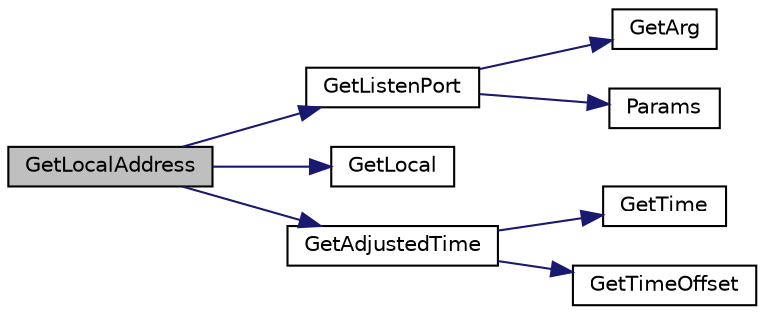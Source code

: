 digraph "GetLocalAddress"
{
  edge [fontname="Helvetica",fontsize="10",labelfontname="Helvetica",labelfontsize="10"];
  node [fontname="Helvetica",fontsize="10",shape=record];
  rankdir="LR";
  Node128 [label="GetLocalAddress",height=0.2,width=0.4,color="black", fillcolor="grey75", style="filled", fontcolor="black"];
  Node128 -> Node129 [color="midnightblue",fontsize="10",style="solid",fontname="Helvetica"];
  Node129 [label="GetListenPort",height=0.2,width=0.4,color="black", fillcolor="white", style="filled",URL="$net_8cpp.html#af6d341a24d761a509fca026458cf2f72"];
  Node129 -> Node130 [color="midnightblue",fontsize="10",style="solid",fontname="Helvetica"];
  Node130 [label="GetArg",height=0.2,width=0.4,color="black", fillcolor="white", style="filled",URL="$util_8cpp.html#a24f685720bf40370e5bd2a192ad50cd8",tooltip="Return string argument or default value. "];
  Node129 -> Node131 [color="midnightblue",fontsize="10",style="solid",fontname="Helvetica"];
  Node131 [label="Params",height=0.2,width=0.4,color="black", fillcolor="white", style="filled",URL="$chainparams_8cpp.html#ace5c5b706d71a324a417dd2db394fd4a",tooltip="Return the currently selected parameters. "];
  Node128 -> Node132 [color="midnightblue",fontsize="10",style="solid",fontname="Helvetica"];
  Node132 [label="GetLocal",height=0.2,width=0.4,color="black", fillcolor="white", style="filled",URL="$net_8cpp.html#a51605827c953a7843f9b165eada26857"];
  Node128 -> Node133 [color="midnightblue",fontsize="10",style="solid",fontname="Helvetica"];
  Node133 [label="GetAdjustedTime",height=0.2,width=0.4,color="black", fillcolor="white", style="filled",URL="$timedata_8cpp.html#a09f81b9c7650f898cf3cf305b87547e6"];
  Node133 -> Node134 [color="midnightblue",fontsize="10",style="solid",fontname="Helvetica"];
  Node134 [label="GetTime",height=0.2,width=0.4,color="black", fillcolor="white", style="filled",URL="$utiltime_8cpp.html#a46fac5fba8ba905b5f9acb364f5d8c6f",tooltip="For unit testing. "];
  Node133 -> Node135 [color="midnightblue",fontsize="10",style="solid",fontname="Helvetica"];
  Node135 [label="GetTimeOffset",height=0.2,width=0.4,color="black", fillcolor="white", style="filled",URL="$timedata_8cpp.html#a50ca5344c75631267633f15cfe5e983e",tooltip="\"Never go to sea with two chronometers; take one or three.\" Our three time sources are: ..."];
}
